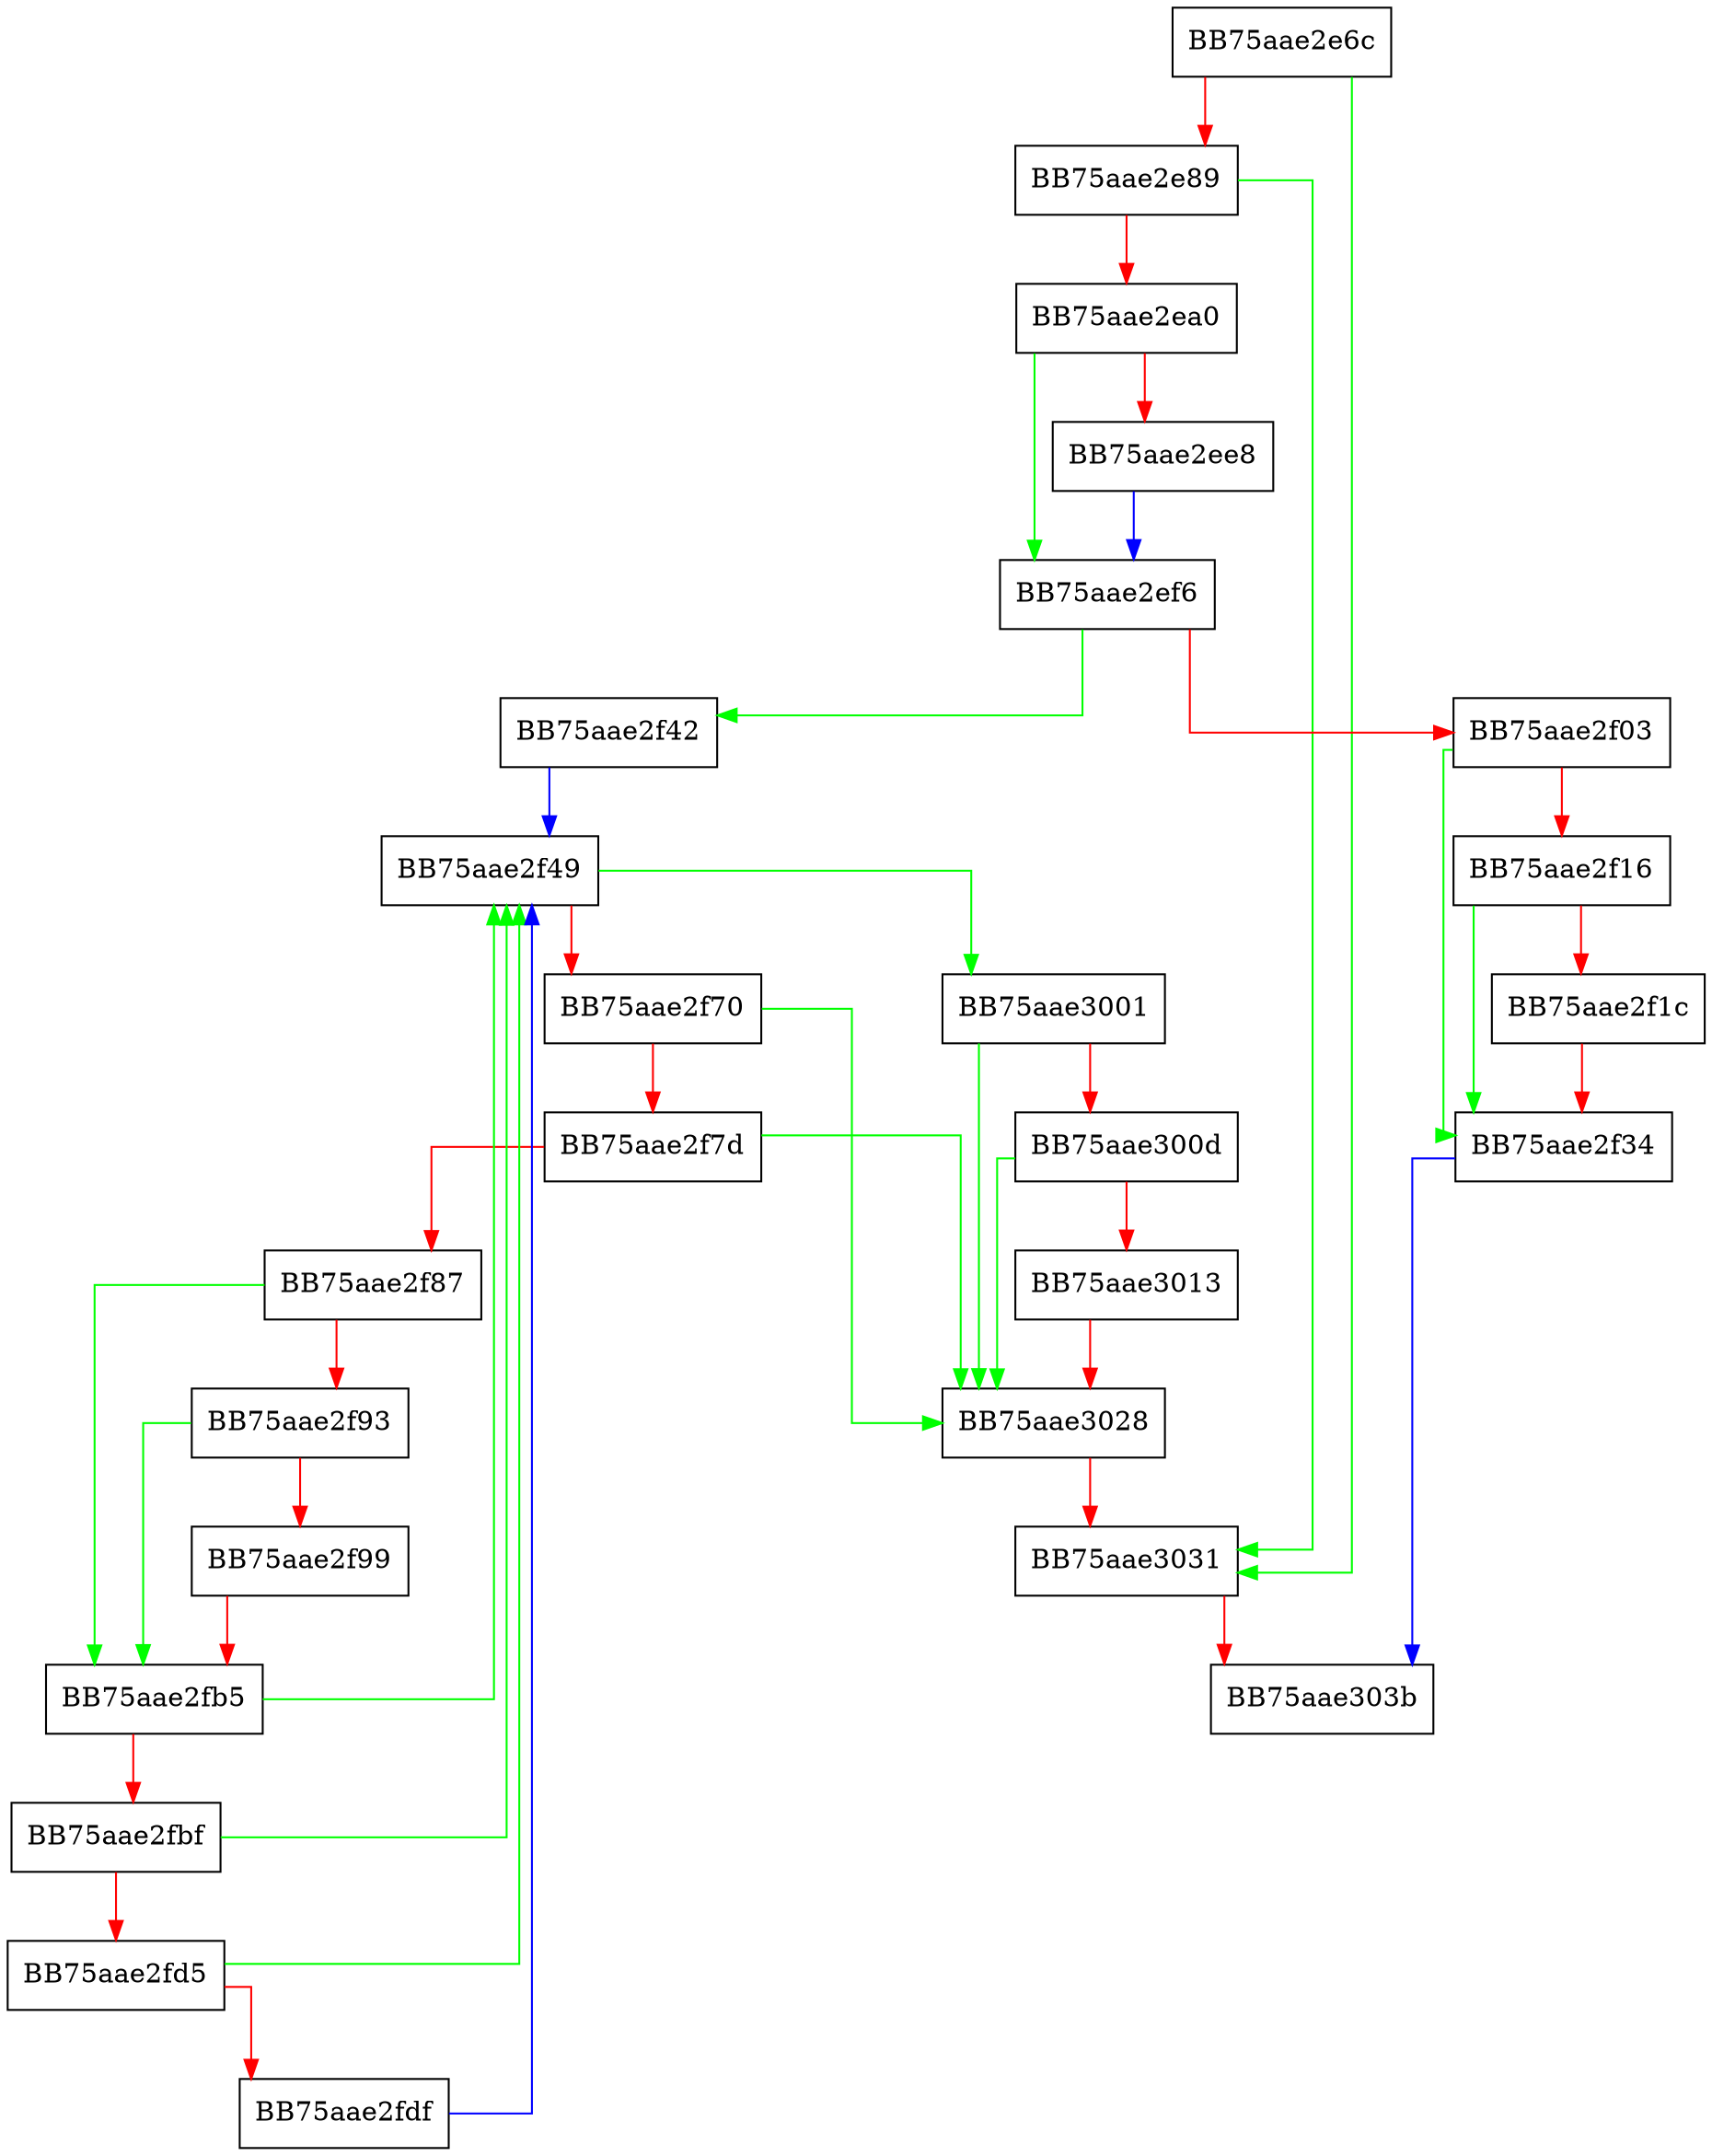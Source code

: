digraph FpCleanupBlobs {
  node [shape="box"];
  graph [splines=ortho];
  BB75aae2e6c -> BB75aae3031 [color="green"];
  BB75aae2e6c -> BB75aae2e89 [color="red"];
  BB75aae2e89 -> BB75aae3031 [color="green"];
  BB75aae2e89 -> BB75aae2ea0 [color="red"];
  BB75aae2ea0 -> BB75aae2ef6 [color="green"];
  BB75aae2ea0 -> BB75aae2ee8 [color="red"];
  BB75aae2ee8 -> BB75aae2ef6 [color="blue"];
  BB75aae2ef6 -> BB75aae2f42 [color="green"];
  BB75aae2ef6 -> BB75aae2f03 [color="red"];
  BB75aae2f03 -> BB75aae2f34 [color="green"];
  BB75aae2f03 -> BB75aae2f16 [color="red"];
  BB75aae2f16 -> BB75aae2f34 [color="green"];
  BB75aae2f16 -> BB75aae2f1c [color="red"];
  BB75aae2f1c -> BB75aae2f34 [color="red"];
  BB75aae2f34 -> BB75aae303b [color="blue"];
  BB75aae2f42 -> BB75aae2f49 [color="blue"];
  BB75aae2f49 -> BB75aae3001 [color="green"];
  BB75aae2f49 -> BB75aae2f70 [color="red"];
  BB75aae2f70 -> BB75aae3028 [color="green"];
  BB75aae2f70 -> BB75aae2f7d [color="red"];
  BB75aae2f7d -> BB75aae3028 [color="green"];
  BB75aae2f7d -> BB75aae2f87 [color="red"];
  BB75aae2f87 -> BB75aae2fb5 [color="green"];
  BB75aae2f87 -> BB75aae2f93 [color="red"];
  BB75aae2f93 -> BB75aae2fb5 [color="green"];
  BB75aae2f93 -> BB75aae2f99 [color="red"];
  BB75aae2f99 -> BB75aae2fb5 [color="red"];
  BB75aae2fb5 -> BB75aae2f49 [color="green"];
  BB75aae2fb5 -> BB75aae2fbf [color="red"];
  BB75aae2fbf -> BB75aae2f49 [color="green"];
  BB75aae2fbf -> BB75aae2fd5 [color="red"];
  BB75aae2fd5 -> BB75aae2f49 [color="green"];
  BB75aae2fd5 -> BB75aae2fdf [color="red"];
  BB75aae2fdf -> BB75aae2f49 [color="blue"];
  BB75aae3001 -> BB75aae3028 [color="green"];
  BB75aae3001 -> BB75aae300d [color="red"];
  BB75aae300d -> BB75aae3028 [color="green"];
  BB75aae300d -> BB75aae3013 [color="red"];
  BB75aae3013 -> BB75aae3028 [color="red"];
  BB75aae3028 -> BB75aae3031 [color="red"];
  BB75aae3031 -> BB75aae303b [color="red"];
}